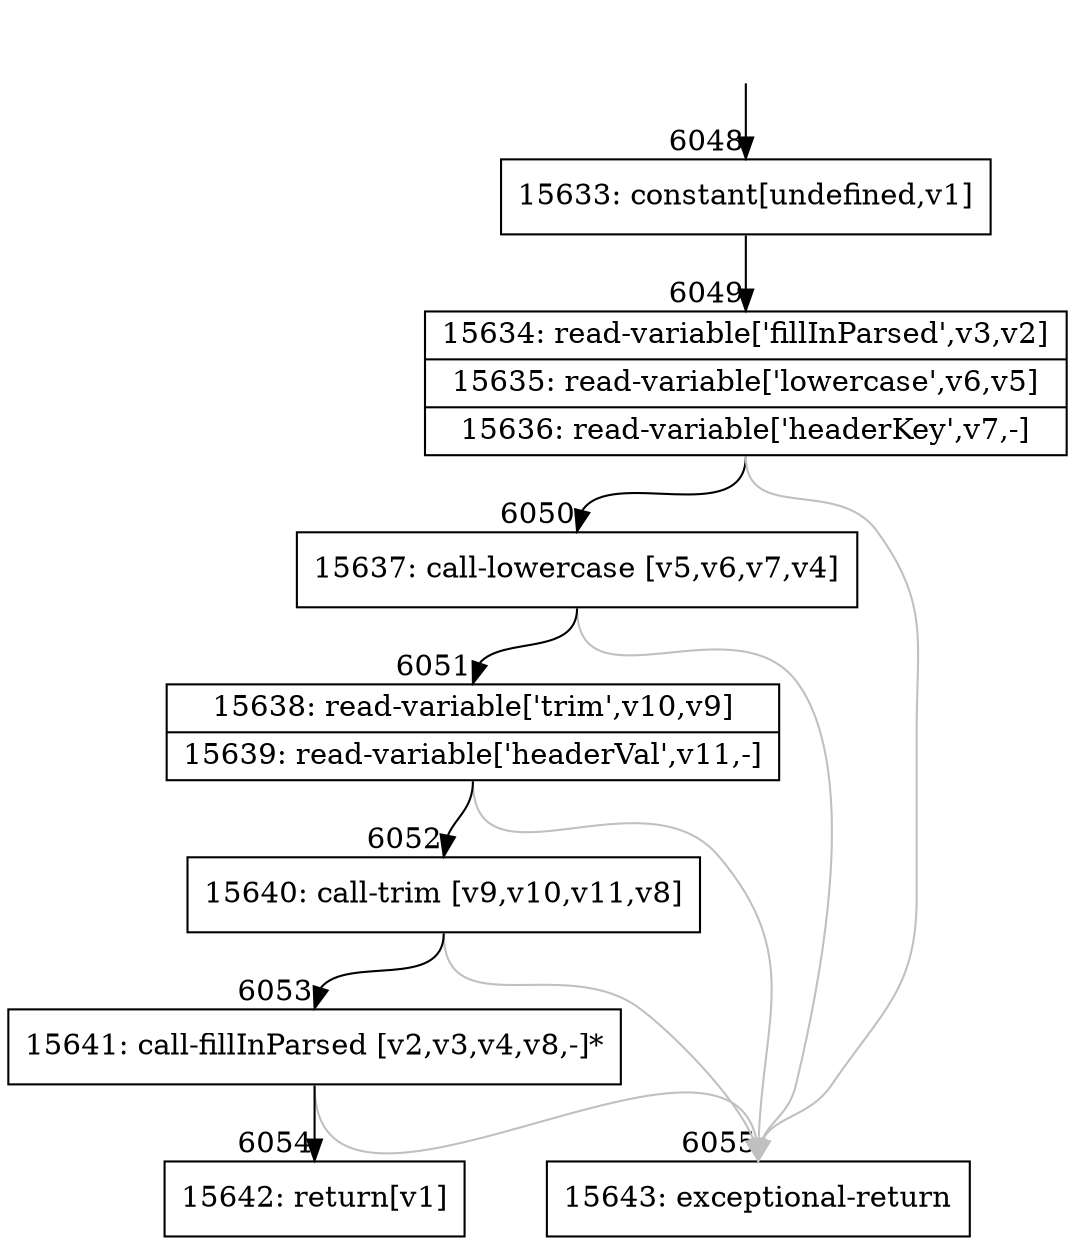 digraph {
rankdir="TD"
BB_entry450[shape=none,label=""];
BB_entry450 -> BB6048 [tailport=s, headport=n, headlabel="    6048"]
BB6048 [shape=record label="{15633: constant[undefined,v1]}" ] 
BB6048 -> BB6049 [tailport=s, headport=n, headlabel="      6049"]
BB6049 [shape=record label="{15634: read-variable['fillInParsed',v3,v2]|15635: read-variable['lowercase',v6,v5]|15636: read-variable['headerKey',v7,-]}" ] 
BB6049 -> BB6050 [tailport=s, headport=n, headlabel="      6050"]
BB6049 -> BB6055 [tailport=s, headport=n, color=gray, headlabel="      6055"]
BB6050 [shape=record label="{15637: call-lowercase [v5,v6,v7,v4]}" ] 
BB6050 -> BB6051 [tailport=s, headport=n, headlabel="      6051"]
BB6050 -> BB6055 [tailport=s, headport=n, color=gray]
BB6051 [shape=record label="{15638: read-variable['trim',v10,v9]|15639: read-variable['headerVal',v11,-]}" ] 
BB6051 -> BB6052 [tailport=s, headport=n, headlabel="      6052"]
BB6051 -> BB6055 [tailport=s, headport=n, color=gray]
BB6052 [shape=record label="{15640: call-trim [v9,v10,v11,v8]}" ] 
BB6052 -> BB6053 [tailport=s, headport=n, headlabel="      6053"]
BB6052 -> BB6055 [tailport=s, headport=n, color=gray]
BB6053 [shape=record label="{15641: call-fillInParsed [v2,v3,v4,v8,-]*}" ] 
BB6053 -> BB6054 [tailport=s, headport=n, headlabel="      6054"]
BB6053 -> BB6055 [tailport=s, headport=n, color=gray]
BB6054 [shape=record label="{15642: return[v1]}" ] 
BB6055 [shape=record label="{15643: exceptional-return}" ] 
//#$~ 9285
}
